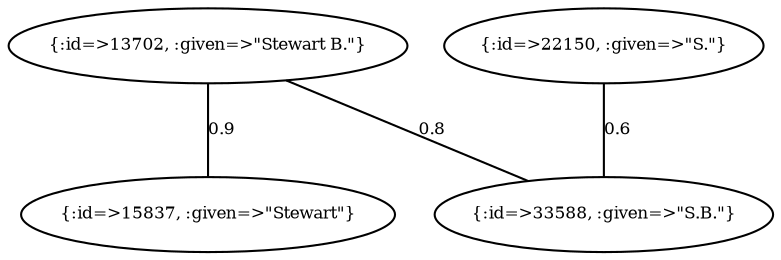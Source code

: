 graph Collector__WeightedGraph {
    "{:id=>13702, :given=>\"Stewart B.\"}" [
        fontsize = 8,
        label = "{:id=>13702, :given=>\"Stewart B.\"}"
    ]

    "{:id=>15837, :given=>\"Stewart\"}" [
        fontsize = 8,
        label = "{:id=>15837, :given=>\"Stewart\"}"
    ]

    "{:id=>22150, :given=>\"S.\"}" [
        fontsize = 8,
        label = "{:id=>22150, :given=>\"S.\"}"
    ]

    "{:id=>33588, :given=>\"S.B.\"}" [
        fontsize = 8,
        label = "{:id=>33588, :given=>\"S.B.\"}"
    ]

    "{:id=>13702, :given=>\"Stewart B.\"}" -- "{:id=>15837, :given=>\"Stewart\"}" [
        fontsize = 8,
        label = 0.9
    ]

    "{:id=>13702, :given=>\"Stewart B.\"}" -- "{:id=>33588, :given=>\"S.B.\"}" [
        fontsize = 8,
        label = 0.8
    ]

    "{:id=>22150, :given=>\"S.\"}" -- "{:id=>33588, :given=>\"S.B.\"}" [
        fontsize = 8,
        label = 0.6
    ]
}
